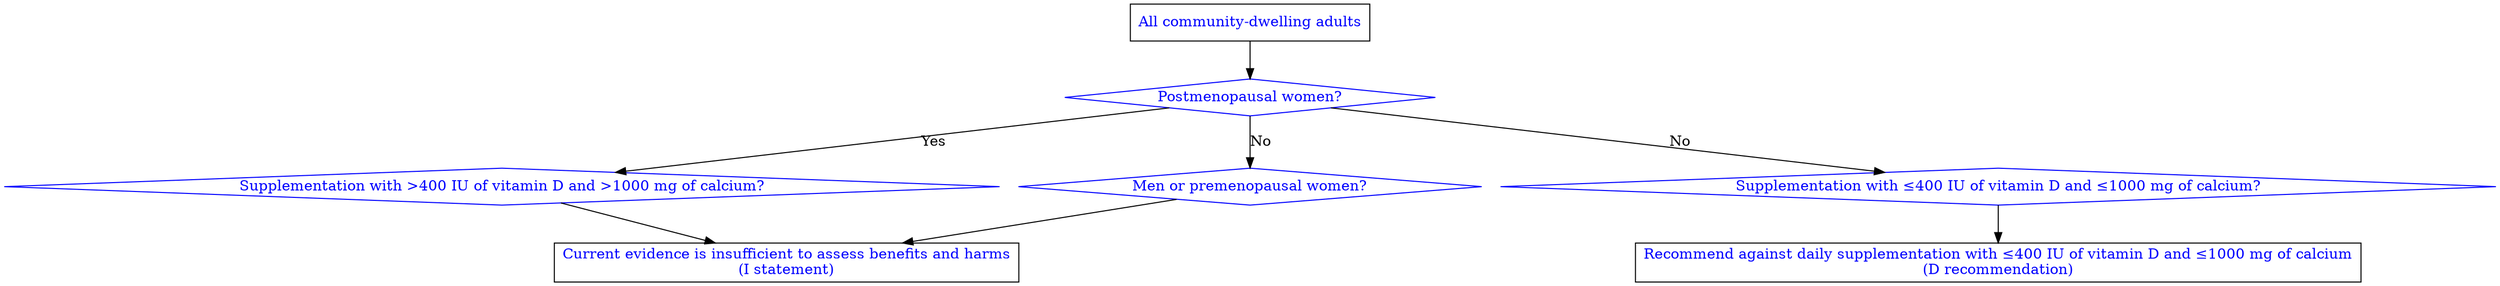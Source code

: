 digraph G {
    rankdir=TB
    node [shape=diamond,color=blue,fontcolor=blue];
    
    A [label="All community-dwelling adults", shape=box, color=black]
    B [label="Postmenopausal women?"]
    C [label="Supplementation with >400 IU of vitamin D and >1000 mg of calcium?", shape=diamond, color=blue]
    D [label="Supplementation with ≤400 IU of vitamin D and ≤1000 mg of calcium?", shape=diamond, color=blue]
    E [label="Men or premenopausal women?"]
    F [label="Recommend against daily supplementation with ≤400 IU of vitamin D and ≤1000 mg of calcium\n(D recommendation)", shape=box, color=black]
    G [label="Current evidence is insufficient to assess benefits and harms\n(I statement)", shape=box, color=black]
    
    A -> B
    B -> C [label="Yes"]
    B -> D [label="No"]
    B -> E [label="No"]
    C -> G
    D -> F
    E -> G
}